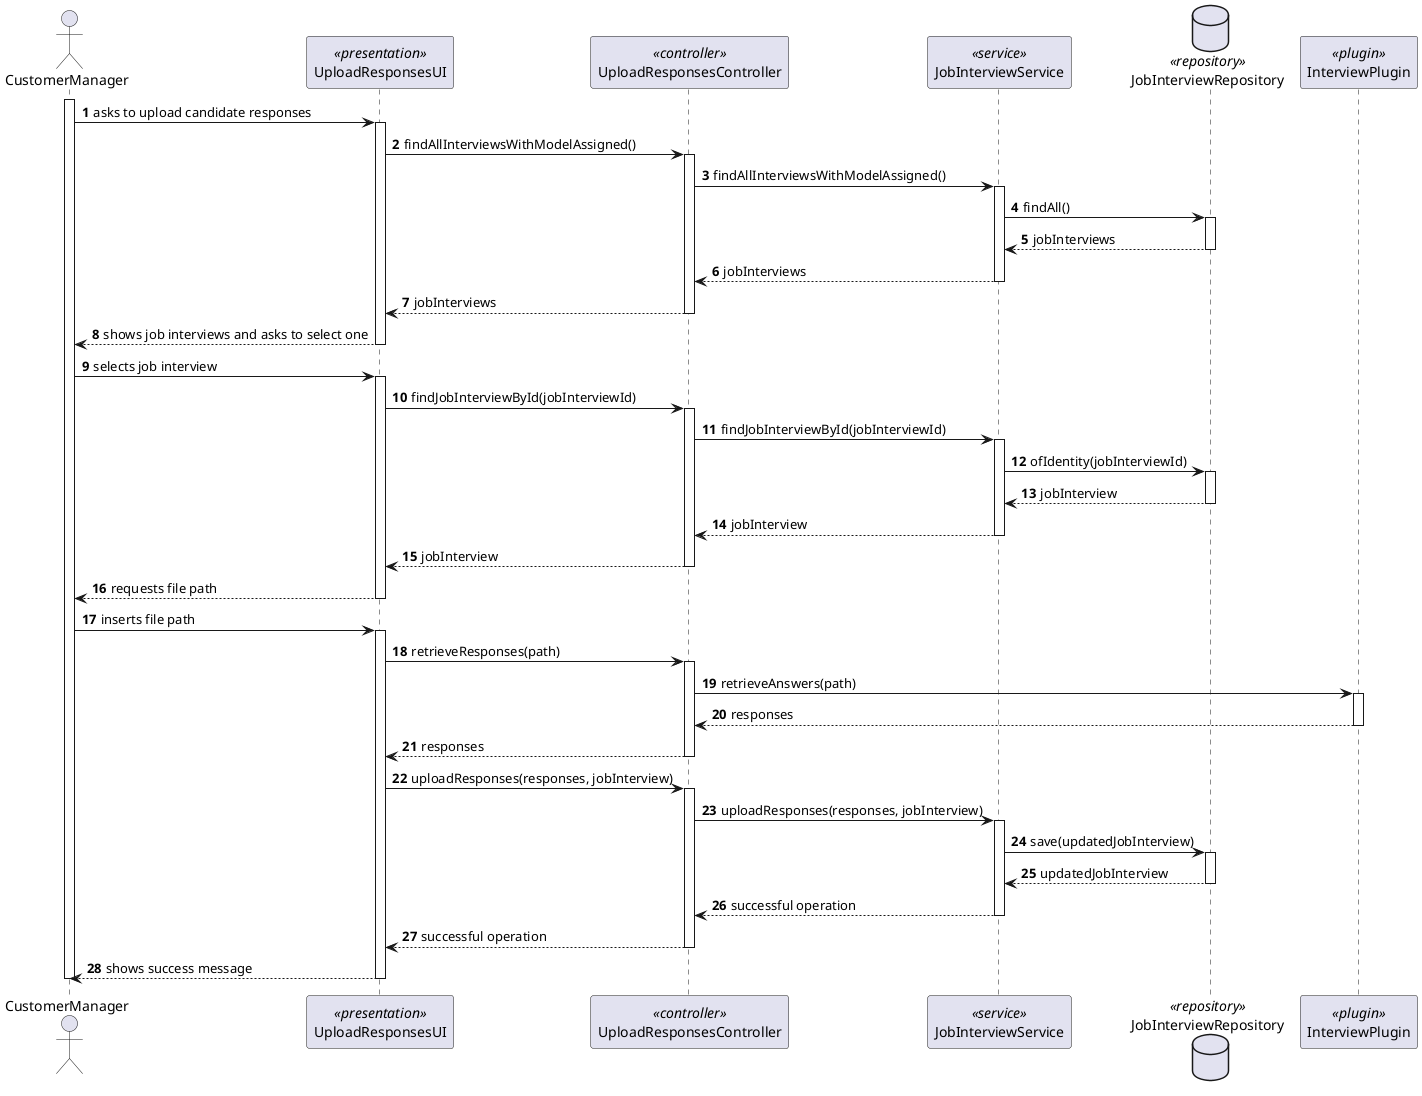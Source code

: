 @startuml
autonumber

actor CustomerManager

participant UploadResponsesUI <<presentation>>
participant UploadResponsesController <<controller>>

participant JobInterviewService <<service>>
database JobInterviewRepository <<repository>>

participant InterviewPlugin <<plugin>>

activate CustomerManager

    CustomerManager -> UploadResponsesUI : asks to upload candidate responses
    activate UploadResponsesUI

        UploadResponsesUI -> UploadResponsesController : findAllInterviewsWithModelAssigned()
        activate UploadResponsesController

            UploadResponsesController -> JobInterviewService : findAllInterviewsWithModelAssigned()
            activate JobInterviewService

                JobInterviewService -> JobInterviewRepository : findAll()
                activate JobInterviewRepository

                    JobInterviewRepository --> JobInterviewService : jobInterviews
                deactivate JobInterviewRepository

                JobInterviewService --> UploadResponsesController : jobInterviews
            deactivate JobInterviewService

            UploadResponsesController --> UploadResponsesUI : jobInterviews
        deactivate UploadResponsesController

        UploadResponsesUI --> CustomerManager : shows job interviews and asks to select one
    deactivate UploadResponsesUI

    CustomerManager -> UploadResponsesUI : selects job interview
    activate UploadResponsesUI

        UploadResponsesUI -> UploadResponsesController : findJobInterviewById(jobInterviewId)
        activate UploadResponsesController

            UploadResponsesController -> JobInterviewService : findJobInterviewById(jobInterviewId)
            activate JobInterviewService

                JobInterviewService -> JobInterviewRepository : ofIdentity(jobInterviewId)
                activate JobInterviewRepository

                    JobInterviewRepository --> JobInterviewService : jobInterview
                deactivate JobInterviewRepository

                JobInterviewService --> UploadResponsesController : jobInterview
            deactivate JobInterviewService

            UploadResponsesController --> UploadResponsesUI : jobInterview
        deactivate UploadResponsesController

        UploadResponsesUI --> CustomerManager : requests file path
    deactivate UploadResponsesUI

    CustomerManager -> UploadResponsesUI : inserts file path
    activate UploadResponsesUI

        UploadResponsesUI -> UploadResponsesController : retrieveResponses(path)
        activate UploadResponsesController

            UploadResponsesController -> InterviewPlugin : retrieveAnswers(path)
            activate InterviewPlugin

                InterviewPlugin --> UploadResponsesController : responses
            deactivate InterviewPlugin

            UploadResponsesController --> UploadResponsesUI : responses
        deactivate UploadResponsesController

        UploadResponsesUI -> UploadResponsesController : uploadResponses(responses, jobInterview)
        activate UploadResponsesController

            UploadResponsesController -> JobInterviewService : uploadResponses(responses, jobInterview)
            activate JobInterviewService

                JobInterviewService -> JobInterviewRepository : save(updatedJobInterview)
                activate JobInterviewRepository

                    JobInterviewRepository --> JobInterviewService : updatedJobInterview
                deactivate JobInterviewRepository

                JobInterviewService --> UploadResponsesController : successful operation
            deactivate JobInterviewService

            UploadResponsesController --> UploadResponsesUI : successful operation
        deactivate UploadResponsesController

        UploadResponsesUI --> CustomerManager : shows success message
    deactivate UploadResponsesUI

deactivate CustomerManager

@enduml
